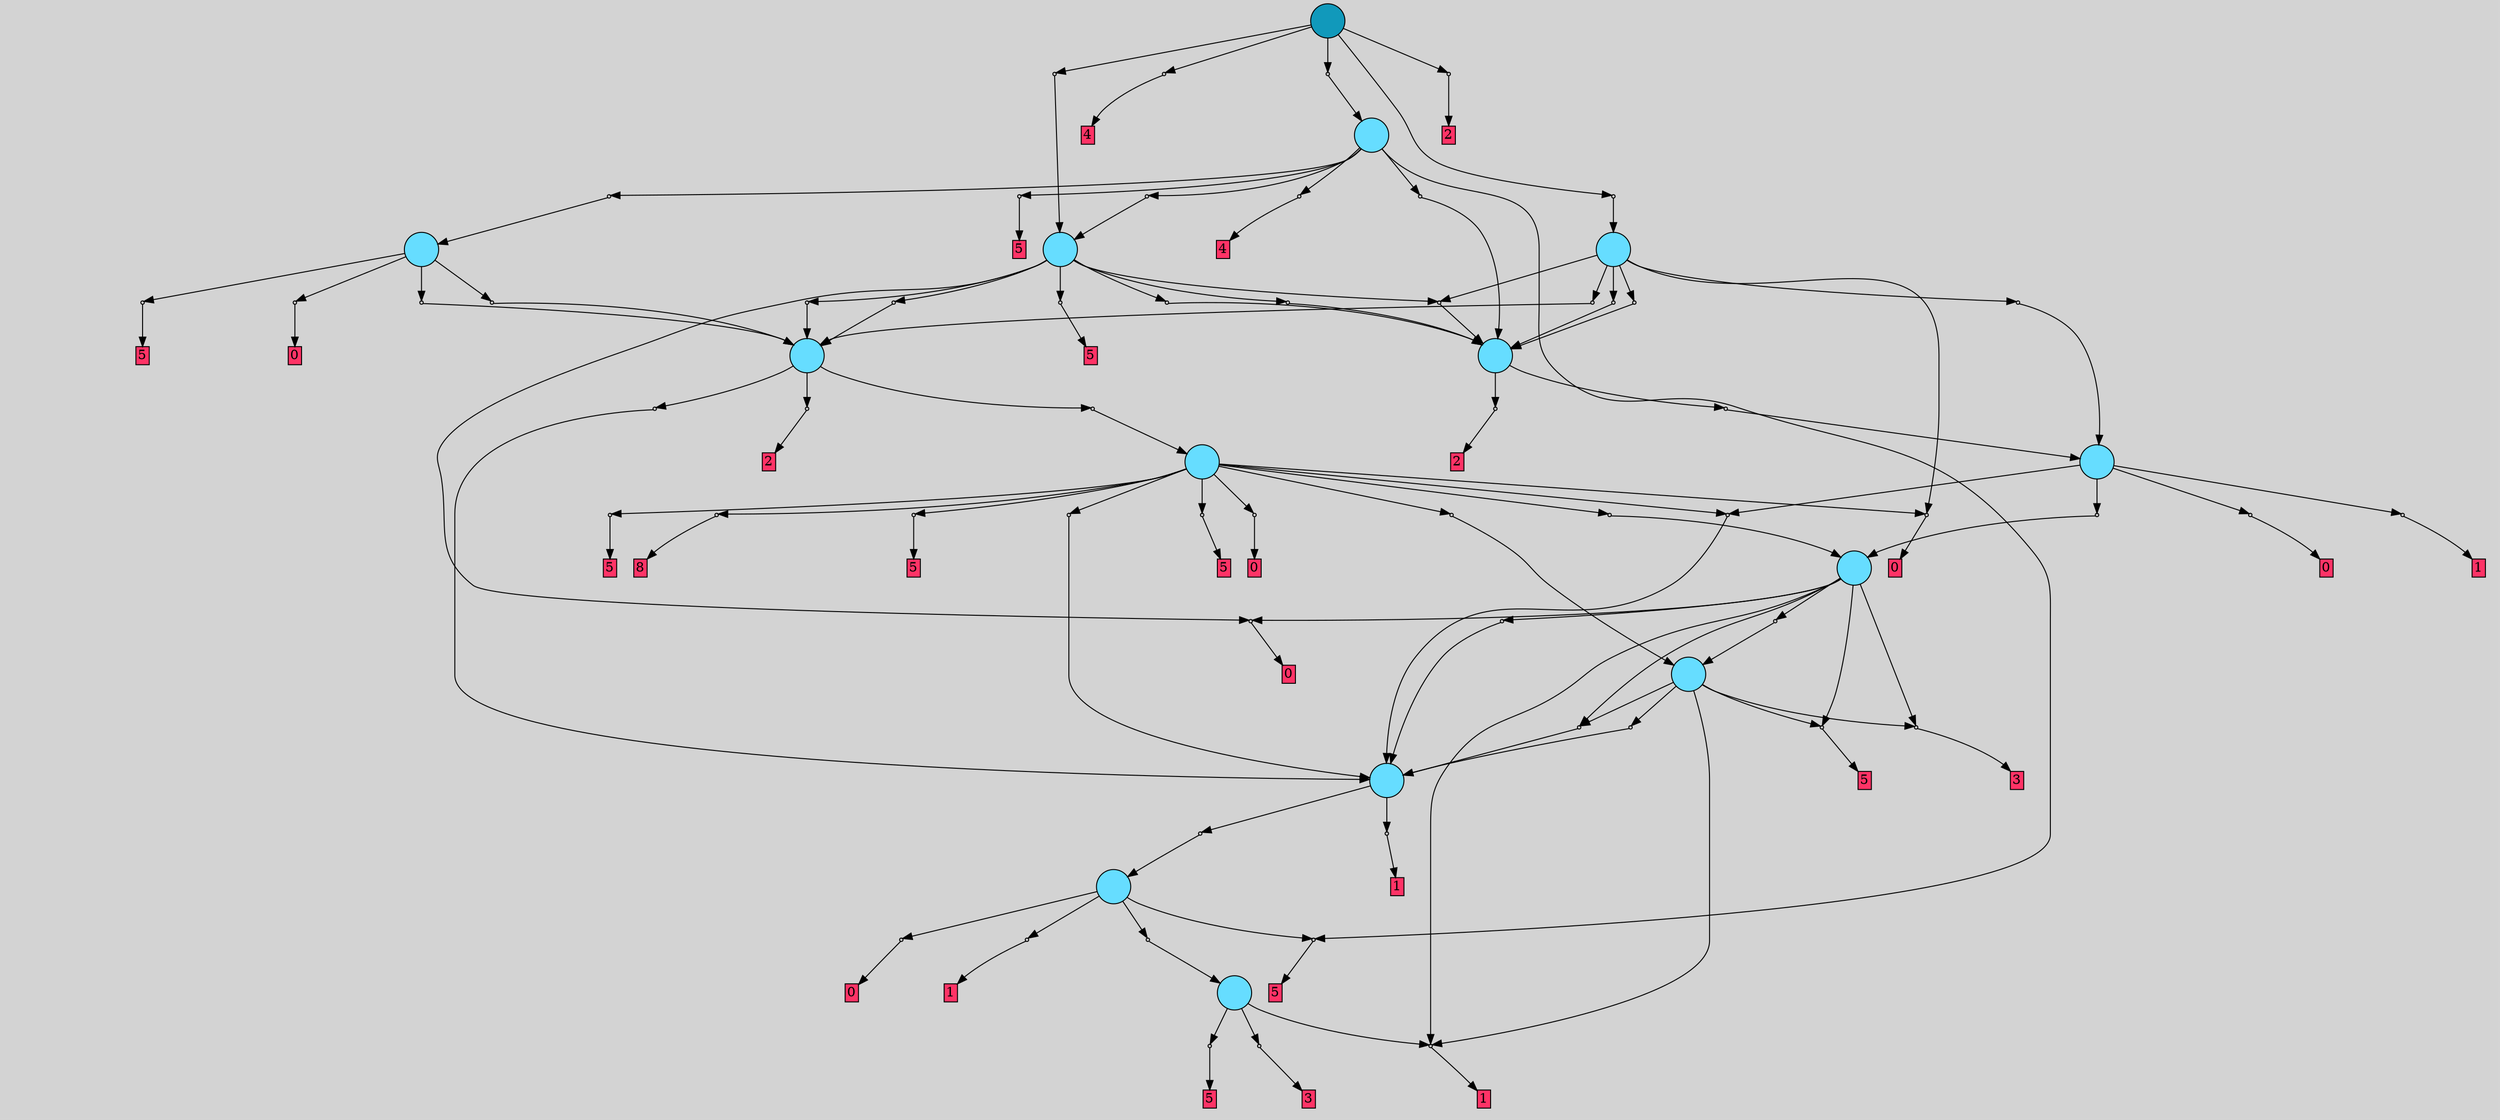 // File exported with GEGELATI v1.3.1
// On the 2024-07-18 13:48:11
// With the File::TPGGraphDotExporter
digraph{
	graph[pad = "0.212, 0.055" bgcolor = lightgray]
	node[shape=circle style = filled label = ""]
		T0 [fillcolor="#66ddff"]
		T1 [fillcolor="#66ddff"]
		T2 [fillcolor="#66ddff"]
		T3 [fillcolor="#66ddff"]
		T4 [fillcolor="#66ddff"]
		T5 [fillcolor="#66ddff"]
		T6 [fillcolor="#66ddff"]
		T7 [fillcolor="#66ddff"]
		T8 [fillcolor="#66ddff"]
		T9 [fillcolor="#66ddff"]
		T10 [fillcolor="#66ddff"]
		T11 [fillcolor="#66ddff"]
		T12 [fillcolor="#66ddff"]
		T13 [fillcolor="#1199bb"]
		P0 [fillcolor="#cccccc" shape=point] //
		I0 [shape=box style=invis label="4|0&2|4#4|0&#92;n"]
		P0 -> I0[style=invis]
		A0 [fillcolor="#ff3366" shape=box margin=0.03 width=0 height=0 label="1"]
		T0 -> P0 -> A0
		P1 [fillcolor="#cccccc" shape=point] //
		I1 [shape=box style=invis label="0|0&2|7#2|5&#92;n"]
		P1 -> I1[style=invis]
		A1 [fillcolor="#ff3366" shape=box margin=0.03 width=0 height=0 label="5"]
		T0 -> P1 -> A1
		P2 [fillcolor="#cccccc" shape=point] //
		I2 [shape=box style=invis label=""]
		P2 -> I2[style=invis]
		A2 [fillcolor="#ff3366" shape=box margin=0.03 width=0 height=0 label="3"]
		T0 -> P2 -> A2
		P3 [fillcolor="#cccccc" shape=point] //
		I3 [shape=box style=invis label=""]
		P3 -> I3[style=invis]
		A3 [fillcolor="#ff3366" shape=box margin=0.03 width=0 height=0 label="0"]
		T1 -> P3 -> A3
		P4 [fillcolor="#cccccc" shape=point] //
		I4 [shape=box style=invis label="0|0&2|7#2|0&#92;n"]
		P4 -> I4[style=invis]
		T1 -> P4 -> T0
		P5 [fillcolor="#cccccc" shape=point] //
		I5 [shape=box style=invis label="0|0&2|7#2|5&#92;n"]
		P5 -> I5[style=invis]
		A4 [fillcolor="#ff3366" shape=box margin=0.03 width=0 height=0 label="5"]
		T1 -> P5 -> A4
		P6 [fillcolor="#cccccc" shape=point] //
		I6 [shape=box style=invis label="4|0&2|4#4|0&#92;n"]
		P6 -> I6[style=invis]
		A5 [fillcolor="#ff3366" shape=box margin=0.03 width=0 height=0 label="1"]
		T1 -> P6 -> A5
		P7 [fillcolor="#cccccc" shape=point] //
		I7 [shape=box style=invis label="2|0&4|3#4|7&#92;n"]
		P7 -> I7[style=invis]
		T2 -> P7 -> T1
		P8 [fillcolor="#cccccc" shape=point] //
		I8 [shape=box style=invis label="2|0&4|0#4|7&#92;n"]
		P8 -> I8[style=invis]
		A6 [fillcolor="#ff3366" shape=box margin=0.03 width=0 height=0 label="1"]
		T2 -> P8 -> A6
		P9 [fillcolor="#cccccc" shape=point] //
		I9 [shape=box style=invis label="0|0&3|7#2|5&#92;n"]
		P9 -> I9[style=invis]
		A7 [fillcolor="#ff3366" shape=box margin=0.03 width=0 height=0 label="5"]
		T3 -> P9 -> A7
		P10 [fillcolor="#cccccc" shape=point] //
		I10 [shape=box style=invis label="1|0&3|7#2|5&#92;n"]
		P10 -> I10[style=invis]
		A8 [fillcolor="#ff3366" shape=box margin=0.03 width=0 height=0 label="3"]
		T3 -> P10 -> A8
		T3 -> P0
		P11 [fillcolor="#cccccc" shape=point] //
		I11 [shape=box style=invis label="2|0&2|0#1|1&#92;n"]
		P11 -> I11[style=invis]
		T3 -> P11 -> T2
		P12 [fillcolor="#cccccc" shape=point] //
		I12 [shape=box style=invis label="8|0&2|0#1|1&#92;n"]
		P12 -> I12[style=invis]
		T3 -> P12 -> T2
		T4 -> P0
		P13 [fillcolor="#cccccc" shape=point] //
		I13 [shape=box style=invis label="3|0&3|7#2|4&#92;n"]
		P13 -> I13[style=invis]
		T4 -> P13 -> T2
		T4 -> P12
		T4 -> P10
		P14 [fillcolor="#cccccc" shape=point] //
		I14 [shape=box style=invis label="0|0&3|0#2|5&#92;n"]
		P14 -> I14[style=invis]
		T4 -> P14 -> T3
		P15 [fillcolor="#cccccc" shape=point] //
		I15 [shape=box style=invis label="1|0&1|7#2|2&#92;n"]
		P15 -> I15[style=invis]
		A9 [fillcolor="#ff3366" shape=box margin=0.03 width=0 height=0 label="0"]
		T4 -> P15 -> A9
		T4 -> P9
		P16 [fillcolor="#cccccc" shape=point] //
		I16 [shape=box style=invis label="4|0&2|4#1|0&#92;n"]
		P16 -> I16[style=invis]
		A10 [fillcolor="#ff3366" shape=box margin=0.03 width=0 height=0 label="1"]
		T5 -> P16 -> A10
		P17 [fillcolor="#cccccc" shape=point] //
		I17 [shape=box style=invis label="0|0&3|7#2|4&#92;n"]
		P17 -> I17[style=invis]
		T5 -> P17 -> T4
		P18 [fillcolor="#cccccc" shape=point] //
		I18 [shape=box style=invis label="2|0&2|0#1|1&#92;n"]
		P18 -> I18[style=invis]
		T5 -> P18 -> T2
		P19 [fillcolor="#cccccc" shape=point] //
		I19 [shape=box style=invis label="7|0&2|3#2|2&#92;n"]
		P19 -> I19[style=invis]
		A11 [fillcolor="#ff3366" shape=box margin=0.03 width=0 height=0 label="0"]
		T5 -> P19 -> A11
		P20 [fillcolor="#cccccc" shape=point] //
		I20 [shape=box style=invis label="6|0&2|7#1|4&#92;n"]
		P20 -> I20[style=invis]
		A12 [fillcolor="#ff3366" shape=box margin=0.03 width=0 height=0 label="8"]
		T6 -> P20 -> A12
		P21 [fillcolor="#cccccc" shape=point] //
		I21 [shape=box style=invis label="1|0&1|1#0|3&#92;n"]
		P21 -> I21[style=invis]
		A13 [fillcolor="#ff3366" shape=box margin=0.03 width=0 height=0 label="0"]
		T6 -> P21 -> A13
		P22 [fillcolor="#cccccc" shape=point] //
		I22 [shape=box style=invis label="5|0&4|7#0|5&#92;n"]
		P22 -> I22[style=invis]
		T6 -> P22 -> T4
		P23 [fillcolor="#cccccc" shape=point] //
		I23 [shape=box style=invis label="2|0&2|0#3|1&#92;n"]
		P23 -> I23[style=invis]
		T6 -> P23 -> T2
		T6 -> P18
		P24 [fillcolor="#cccccc" shape=point] //
		I24 [shape=box style=invis label="0|0&2|7#2|5&#92;n"]
		P24 -> I24[style=invis]
		A14 [fillcolor="#ff3366" shape=box margin=0.03 width=0 height=0 label="5"]
		T6 -> P24 -> A14
		P25 [fillcolor="#cccccc" shape=point] //
		I25 [shape=box style=invis label="0|0&0|3#2|6&#92;n"]
		P25 -> I25[style=invis]
		A15 [fillcolor="#ff3366" shape=box margin=0.03 width=0 height=0 label="0"]
		T6 -> P25 -> A15
		P26 [fillcolor="#cccccc" shape=point] //
		I26 [shape=box style=invis label="5|0&3|3#2|2&#92;n"]
		P26 -> I26[style=invis]
		A16 [fillcolor="#ff3366" shape=box margin=0.03 width=0 height=0 label="5"]
		T6 -> P26 -> A16
		P27 [fillcolor="#cccccc" shape=point] //
		I27 [shape=box style=invis label="5|0&3|7#2|5&#92;n"]
		P27 -> I27[style=invis]
		A17 [fillcolor="#ff3366" shape=box margin=0.03 width=0 height=0 label="5"]
		T6 -> P27 -> A17
		P28 [fillcolor="#cccccc" shape=point] //
		I28 [shape=box style=invis label="0|0&3|7#2|5&#92;n"]
		P28 -> I28[style=invis]
		T6 -> P28 -> T3
		P29 [fillcolor="#cccccc" shape=point] //
		I29 [shape=box style=invis label="2|0&2|7#2|5&#92;n"]
		P29 -> I29[style=invis]
		A18 [fillcolor="#ff3366" shape=box margin=0.03 width=0 height=0 label="2"]
		T7 -> P29 -> A18
		P30 [fillcolor="#cccccc" shape=point] //
		I30 [shape=box style=invis label="0|0&4|1#2|2&#92;n"]
		P30 -> I30[style=invis]
		T7 -> P30 -> T5
		P31 [fillcolor="#cccccc" shape=point] //
		I31 [shape=box style=invis label="2|0&2|0#3|1&#92;n"]
		P31 -> I31[style=invis]
		T8 -> P31 -> T2
		P32 [fillcolor="#cccccc" shape=point] //
		I32 [shape=box style=invis label="1|0&4|2#0|3&#92;n"]
		P32 -> I32[style=invis]
		T8 -> P32 -> T6
		P33 [fillcolor="#cccccc" shape=point] //
		I33 [shape=box style=invis label="2|0&2|3#2|5&#92;n"]
		P33 -> I33[style=invis]
		A19 [fillcolor="#ff3366" shape=box margin=0.03 width=0 height=0 label="2"]
		T8 -> P33 -> A19
		P34 [fillcolor="#cccccc" shape=point] //
		I34 [shape=box style=invis label="7|0&4|1#2|2&#92;n"]
		P34 -> I34[style=invis]
		T9 -> P34 -> T7
		P35 [fillcolor="#cccccc" shape=point] //
		I35 [shape=box style=invis label="2|0&4|4#2|3&#92;n"]
		P35 -> I35[style=invis]
		T9 -> P35 -> T7
		P36 [fillcolor="#cccccc" shape=point] //
		I36 [shape=box style=invis label="2|0&1|7#2|4&#92;n"]
		P36 -> I36[style=invis]
		T9 -> P36 -> T8
		P37 [fillcolor="#cccccc" shape=point] //
		I37 [shape=box style=invis label="8|0&3|0#0|5&#92;n"]
		P37 -> I37[style=invis]
		T9 -> P37 -> T7
		P38 [fillcolor="#cccccc" shape=point] //
		I38 [shape=box style=invis label="2|0&4|1#2|2&#92;n"]
		P38 -> I38[style=invis]
		T9 -> P38 -> T5
		T9 -> P25
		T10 -> P35
		P39 [fillcolor="#cccccc" shape=point] //
		I39 [shape=box style=invis label="2|0&4|7#2|4&#92;n"]
		P39 -> I39[style=invis]
		T10 -> P39 -> T8
		P40 [fillcolor="#cccccc" shape=point] //
		I40 [shape=box style=invis label="3|0&4|4#2|3&#92;n"]
		P40 -> I40[style=invis]
		T10 -> P40 -> T7
		P41 [fillcolor="#cccccc" shape=point] //
		I41 [shape=box style=invis label="1|0&1|1#0|3&#92;n"]
		P41 -> I41[style=invis]
		T10 -> P41 -> T8
		P42 [fillcolor="#cccccc" shape=point] //
		I42 [shape=box style=invis label="0|0&2|0#2|5&#92;n"]
		P42 -> I42[style=invis]
		A20 [fillcolor="#ff3366" shape=box margin=0.03 width=0 height=0 label="5"]
		T10 -> P42 -> A20
		P43 [fillcolor="#cccccc" shape=point] //
		I43 [shape=box style=invis label="8|0&3|0#0|5&#92;n"]
		P43 -> I43[style=invis]
		T10 -> P43 -> T7
		T10 -> P15
		P44 [fillcolor="#cccccc" shape=point] //
		I44 [shape=box style=invis label="0|0&0|6#1|6&#92;n"]
		P44 -> I44[style=invis]
		A21 [fillcolor="#ff3366" shape=box margin=0.03 width=0 height=0 label="0"]
		T11 -> P44 -> A21
		P45 [fillcolor="#cccccc" shape=point] //
		I45 [shape=box style=invis label="0|0&1|7#2|5&#92;n"]
		P45 -> I45[style=invis]
		A22 [fillcolor="#ff3366" shape=box margin=0.03 width=0 height=0 label="5"]
		T11 -> P45 -> A22
		P46 [fillcolor="#cccccc" shape=point] //
		I46 [shape=box style=invis label="2|0&4|7#2|4&#92;n"]
		P46 -> I46[style=invis]
		T11 -> P46 -> T8
		P47 [fillcolor="#cccccc" shape=point] //
		I47 [shape=box style=invis label="4|0&1|1#0|3&#92;n"]
		P47 -> I47[style=invis]
		T11 -> P47 -> T8
		P48 [fillcolor="#cccccc" shape=point] //
		I48 [shape=box style=invis label="2|0&1|4#1|2&#92;n"]
		P48 -> I48[style=invis]
		T12 -> P48 -> T10
		P49 [fillcolor="#cccccc" shape=point] //
		I49 [shape=box style=invis label="7|0&4|0#4|2&#92;n"]
		P49 -> I49[style=invis]
		T12 -> P49 -> T11
		P50 [fillcolor="#cccccc" shape=point] //
		I50 [shape=box style=invis label="8|0&2|4#2|5&#92;n"]
		P50 -> I50[style=invis]
		A23 [fillcolor="#ff3366" shape=box margin=0.03 width=0 height=0 label="5"]
		T12 -> P50 -> A23
		P51 [fillcolor="#cccccc" shape=point] //
		I51 [shape=box style=invis label="8|0&2|2#3|7&#92;n"]
		P51 -> I51[style=invis]
		A24 [fillcolor="#ff3366" shape=box margin=0.03 width=0 height=0 label="4"]
		T12 -> P51 -> A24
		T12 -> P5
		P52 [fillcolor="#cccccc" shape=point] //
		I52 [shape=box style=invis label="8|0&3|0#0|5&#92;n"]
		P52 -> I52[style=invis]
		T12 -> P52 -> T7
		P53 [fillcolor="#cccccc" shape=point] //
		I53 [shape=box style=invis label="2|7&2|5#2|7&#92;n4|0&0|7#3|5&#92;n"]
		P53 -> I53[style=invis]
		T13 -> P53 -> T10
		P54 [fillcolor="#cccccc" shape=point] //
		I54 [shape=box style=invis label="8|0&2|2#3|7&#92;n"]
		P54 -> I54[style=invis]
		A25 [fillcolor="#ff3366" shape=box margin=0.03 width=0 height=0 label="4"]
		T13 -> P54 -> A25
		P55 [fillcolor="#cccccc" shape=point] //
		I55 [shape=box style=invis label="6|7&4|2#2|0&#92;n0|6&3|5#0|7&#92;n2|0&0|6#4|5&#92;n"]
		P55 -> I55[style=invis]
		T13 -> P55 -> T12
		P56 [fillcolor="#cccccc" shape=point] //
		I56 [shape=box style=invis label="2|0&1|4#3|5&#92;n"]
		P56 -> I56[style=invis]
		T13 -> P56 -> T9
		P57 [fillcolor="#cccccc" shape=point] //
		I57 [shape=box style=invis label="2|0&4|1#2|4&#92;n"]
		P57 -> I57[style=invis]
		A26 [fillcolor="#ff3366" shape=box margin=0.03 width=0 height=0 label="2"]
		T13 -> P57 -> A26
		{ rank= same T13 }
}
